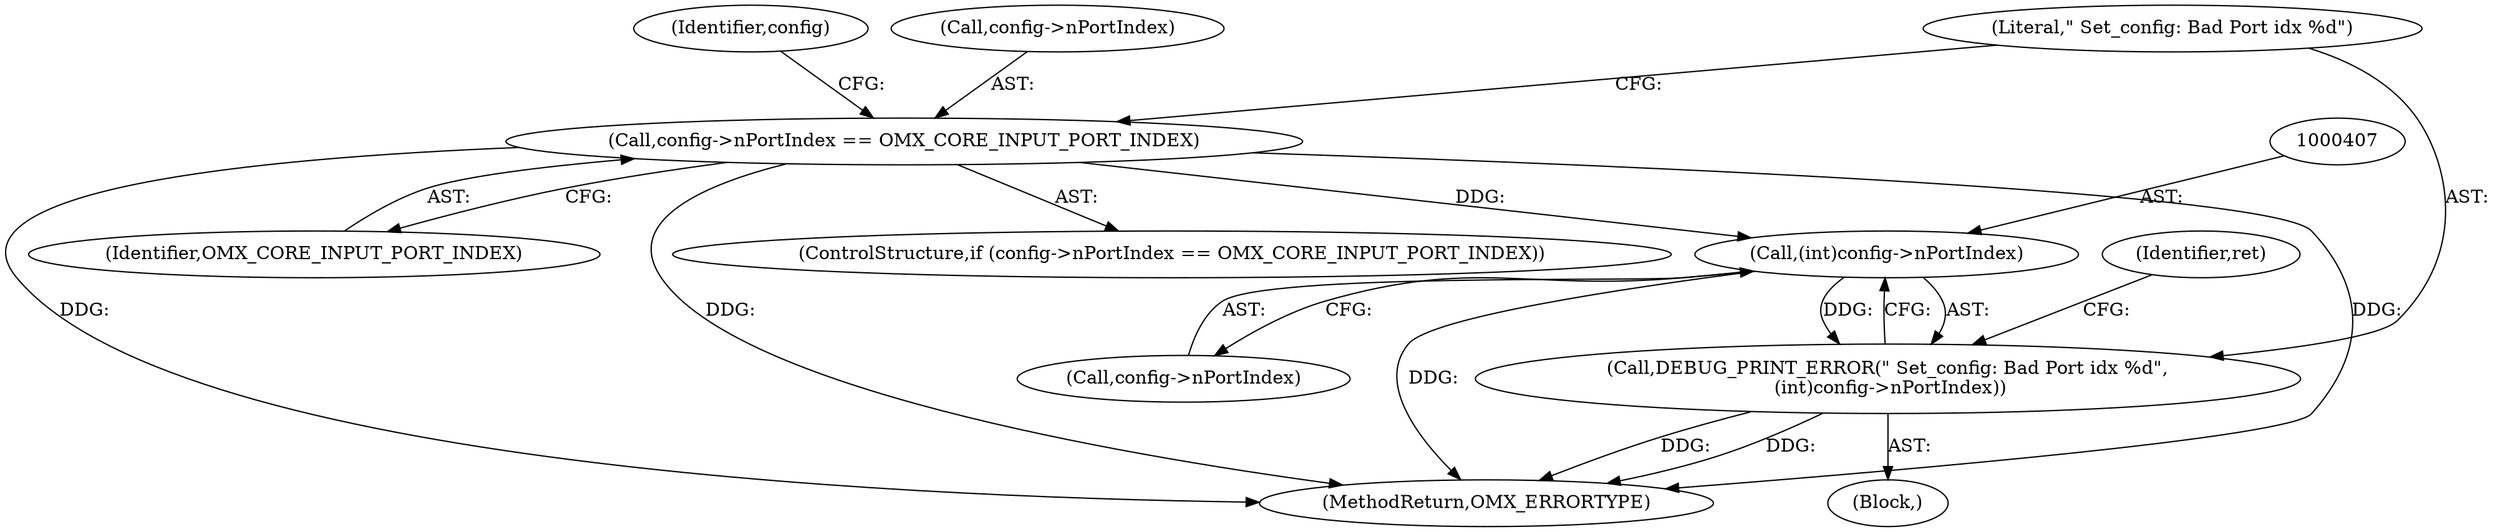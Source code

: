 digraph "0_Android_f22c2a0f0f9e030c240468d9d18b9297f001bcf0@pointer" {
"1000406" [label="(Call,(int)config->nPortIndex)"];
"1000227" [label="(Call,config->nPortIndex == OMX_CORE_INPUT_PORT_INDEX)"];
"1000404" [label="(Call,DEBUG_PRINT_ERROR(\" Set_config: Bad Port idx %d\",\n (int)config->nPortIndex))"];
"1000231" [label="(Identifier,OMX_CORE_INPUT_PORT_INDEX)"];
"1000408" [label="(Call,config->nPortIndex)"];
"1000226" [label="(ControlStructure,if (config->nPortIndex == OMX_CORE_INPUT_PORT_INDEX))"];
"1000235" [label="(Identifier,config)"];
"1000405" [label="(Literal,\" Set_config: Bad Port idx %d\")"];
"1000403" [label="(Block,)"];
"1000228" [label="(Call,config->nPortIndex)"];
"1000406" [label="(Call,(int)config->nPortIndex)"];
"1000412" [label="(Identifier,ret)"];
"1000404" [label="(Call,DEBUG_PRINT_ERROR(\" Set_config: Bad Port idx %d\",\n (int)config->nPortIndex))"];
"1000621" [label="(MethodReturn,OMX_ERRORTYPE)"];
"1000227" [label="(Call,config->nPortIndex == OMX_CORE_INPUT_PORT_INDEX)"];
"1000406" -> "1000404"  [label="AST: "];
"1000406" -> "1000408"  [label="CFG: "];
"1000407" -> "1000406"  [label="AST: "];
"1000408" -> "1000406"  [label="AST: "];
"1000404" -> "1000406"  [label="CFG: "];
"1000406" -> "1000621"  [label="DDG: "];
"1000406" -> "1000404"  [label="DDG: "];
"1000227" -> "1000406"  [label="DDG: "];
"1000227" -> "1000226"  [label="AST: "];
"1000227" -> "1000231"  [label="CFG: "];
"1000228" -> "1000227"  [label="AST: "];
"1000231" -> "1000227"  [label="AST: "];
"1000235" -> "1000227"  [label="CFG: "];
"1000405" -> "1000227"  [label="CFG: "];
"1000227" -> "1000621"  [label="DDG: "];
"1000227" -> "1000621"  [label="DDG: "];
"1000227" -> "1000621"  [label="DDG: "];
"1000404" -> "1000403"  [label="AST: "];
"1000405" -> "1000404"  [label="AST: "];
"1000412" -> "1000404"  [label="CFG: "];
"1000404" -> "1000621"  [label="DDG: "];
"1000404" -> "1000621"  [label="DDG: "];
}
